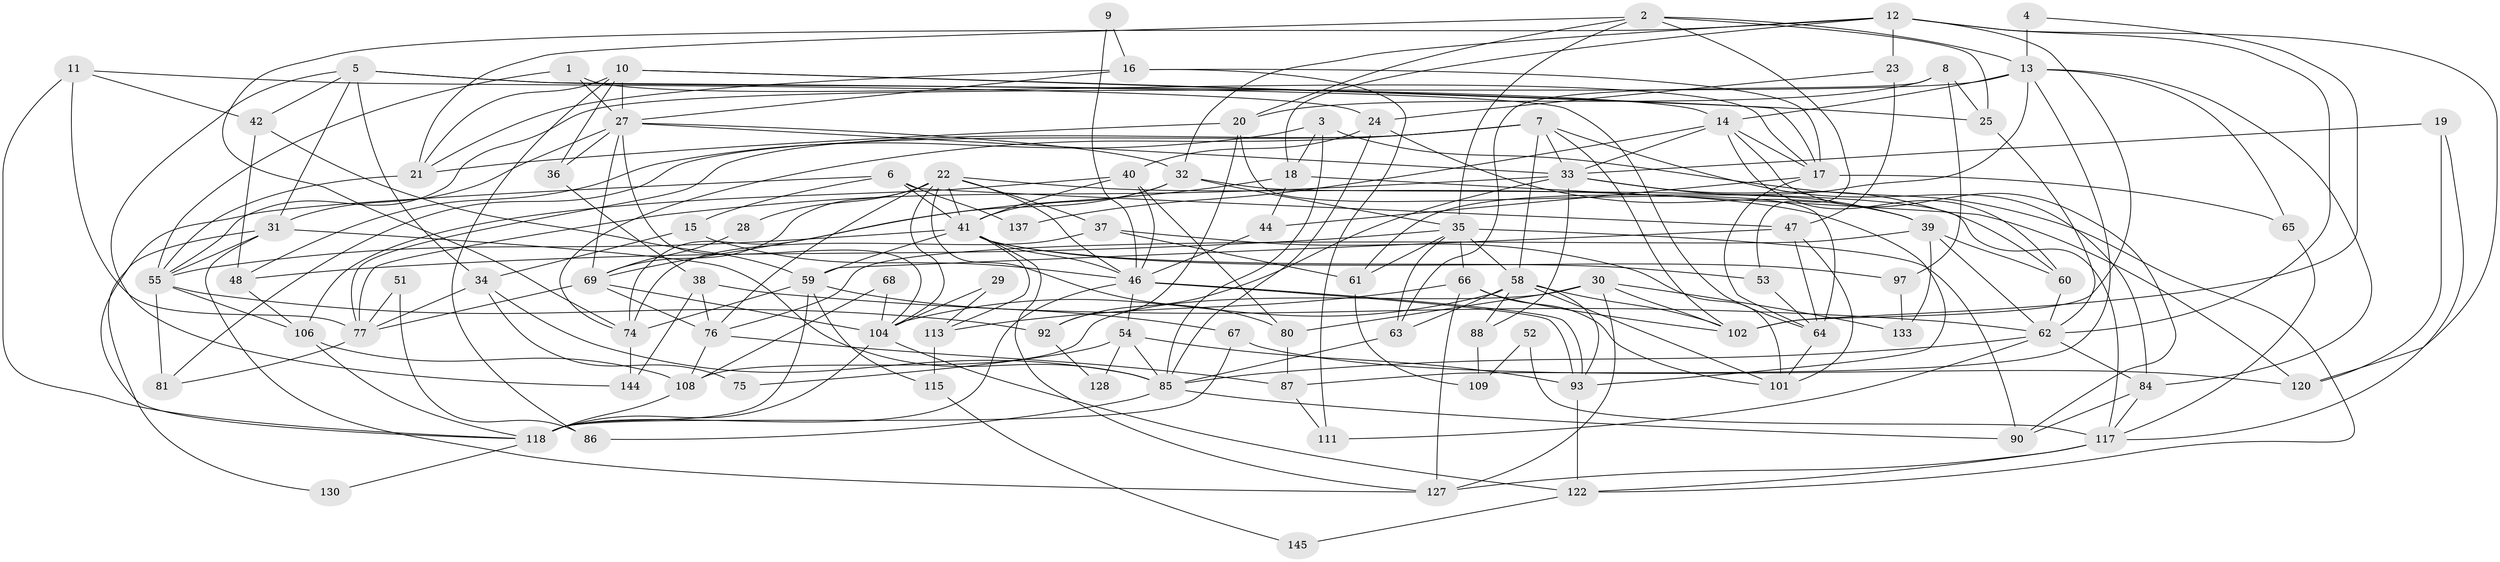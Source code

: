 // Generated by graph-tools (version 1.1) at 2025/23/03/03/25 07:23:57]
// undirected, 97 vertices, 236 edges
graph export_dot {
graph [start="1"]
  node [color=gray90,style=filled];
  1;
  2 [super="+96"];
  3 [super="+140"];
  4;
  5 [super="+138"];
  6 [super="+98"];
  7 [super="+114"];
  8;
  9;
  10 [super="+79"];
  11;
  12 [super="+72"];
  13 [super="+26"];
  14 [super="+142"];
  15;
  16 [super="+139"];
  17 [super="+134"];
  18 [super="+99"];
  19;
  20 [super="+82"];
  21 [super="+110"];
  22 [super="+50"];
  23;
  24 [super="+143"];
  25 [super="+119"];
  27 [super="+78"];
  28;
  29;
  30;
  31 [super="+57"];
  32 [super="+70"];
  33 [super="+43"];
  34 [super="+123"];
  35 [super="+45"];
  36;
  37;
  38;
  39 [super="+56"];
  40;
  41 [super="+126"];
  42 [super="+83"];
  44;
  46 [super="+105"];
  47 [super="+49"];
  48 [super="+107"];
  51;
  52;
  53;
  54 [super="+124"];
  55 [super="+73"];
  58 [super="+103"];
  59 [super="+132"];
  60;
  61 [super="+71"];
  62 [super="+136"];
  63 [super="+131"];
  64;
  65;
  66 [super="+125"];
  67;
  68;
  69 [super="+121"];
  74 [super="+95"];
  75;
  76 [super="+94"];
  77 [super="+135"];
  80;
  81;
  84 [super="+91"];
  85 [super="+89"];
  86;
  87;
  88;
  90;
  92 [super="+100"];
  93 [super="+116"];
  97;
  101;
  102 [super="+141"];
  104 [super="+112"];
  106;
  108;
  109;
  111;
  113;
  115;
  117 [super="+147"];
  118 [super="+129"];
  120;
  122;
  127 [super="+146"];
  128;
  130;
  133;
  137;
  144;
  145;
  1 -- 55;
  1 -- 17;
  1 -- 27;
  2 -- 35;
  2 -- 20;
  2 -- 53;
  2 -- 21;
  2 -- 25;
  2 -- 13;
  3 -- 18;
  3 -- 48;
  3 -- 122;
  3 -- 85;
  4 -- 13 [weight=2];
  4 -- 102;
  5 -- 64;
  5 -- 144;
  5 -- 34;
  5 -- 42;
  5 -- 14;
  5 -- 31;
  6 -- 118;
  6 -- 15;
  6 -- 47;
  6 -- 137;
  6 -- 41;
  7 -- 77;
  7 -- 74;
  7 -- 81;
  7 -- 33;
  7 -- 58;
  7 -- 84;
  7 -- 102;
  8 -- 63;
  8 -- 97;
  8 -- 20;
  8 -- 25;
  9 -- 16;
  9 -- 46;
  10 -- 36;
  10 -- 17;
  10 -- 86;
  10 -- 27;
  10 -- 21;
  10 -- 25;
  11 -- 42;
  11 -- 77;
  11 -- 118;
  11 -- 24;
  12 -- 120;
  12 -- 32;
  12 -- 18;
  12 -- 23;
  12 -- 74;
  12 -- 62;
  12 -- 102;
  13 -- 14 [weight=2];
  13 -- 55;
  13 -- 87;
  13 -- 84;
  13 -- 65;
  13 -- 61;
  14 -- 33;
  14 -- 17;
  14 -- 137;
  14 -- 90;
  14 -- 60;
  15 -- 46;
  15 -- 34;
  16 -- 111;
  16 -- 21;
  16 -- 17 [weight=2];
  16 -- 27 [weight=2];
  17 -- 64;
  17 -- 65;
  17 -- 44;
  18 -- 120 [weight=2];
  18 -- 69;
  18 -- 44;
  19 -- 33;
  19 -- 120;
  19 -- 117;
  20 -- 21 [weight=2];
  20 -- 64;
  20 -- 92;
  21 -- 55;
  22 -- 28;
  22 -- 69;
  22 -- 41;
  22 -- 80;
  22 -- 37;
  22 -- 76;
  22 -- 93;
  22 -- 46;
  22 -- 104;
  23 -- 47;
  23 -- 24;
  24 -- 85;
  24 -- 39;
  24 -- 40;
  25 -- 62;
  27 -- 69;
  27 -- 32;
  27 -- 36;
  27 -- 33;
  27 -- 104;
  27 -- 31;
  28 -- 69;
  29 -- 113;
  29 -- 104;
  30 -- 108;
  30 -- 102;
  30 -- 80;
  30 -- 127;
  30 -- 133;
  31 -- 55;
  31 -- 130;
  31 -- 127;
  31 -- 85;
  32 -- 41;
  32 -- 74;
  32 -- 117;
  32 -- 35;
  33 -- 39;
  33 -- 92;
  33 -- 88;
  33 -- 60;
  33 -- 77;
  34 -- 77;
  34 -- 75;
  34 -- 85;
  35 -- 48;
  35 -- 90;
  35 -- 61;
  35 -- 63;
  35 -- 58;
  35 -- 66;
  36 -- 38;
  37 -- 74;
  37 -- 101;
  37 -- 61;
  38 -- 144;
  38 -- 76;
  38 -- 62;
  39 -- 133;
  39 -- 60;
  39 -- 76;
  39 -- 62;
  40 -- 80;
  40 -- 46;
  40 -- 106;
  40 -- 41;
  41 -- 53;
  41 -- 97;
  41 -- 127;
  41 -- 113;
  41 -- 55;
  41 -- 59;
  41 -- 46;
  42 -- 59;
  42 -- 48;
  44 -- 46;
  46 -- 93;
  46 -- 93;
  46 -- 118;
  46 -- 54;
  47 -- 101;
  47 -- 64;
  47 -- 59;
  48 -- 106;
  51 -- 86;
  51 -- 77;
  52 -- 109;
  52 -- 117;
  53 -- 64;
  54 -- 85;
  54 -- 75;
  54 -- 128;
  54 -- 93;
  55 -- 81;
  55 -- 106;
  55 -- 92;
  58 -- 88;
  58 -- 93;
  58 -- 101;
  58 -- 63;
  58 -- 104;
  58 -- 102;
  59 -- 67;
  59 -- 115;
  59 -- 74;
  59 -- 118;
  60 -- 62;
  61 -- 109;
  62 -- 111;
  62 -- 84;
  62 -- 85;
  63 -- 85;
  64 -- 101;
  65 -- 117;
  66 -- 127;
  66 -- 102;
  66 -- 113;
  66 -- 101;
  67 -- 120;
  67 -- 118;
  68 -- 108;
  68 -- 104;
  69 -- 104;
  69 -- 76;
  69 -- 77;
  74 -- 144;
  76 -- 108;
  76 -- 87;
  77 -- 81;
  80 -- 87;
  84 -- 90;
  84 -- 117;
  85 -- 86;
  85 -- 90;
  87 -- 111;
  88 -- 109;
  92 -- 128;
  93 -- 122;
  97 -- 133;
  104 -- 122;
  104 -- 118;
  106 -- 108;
  106 -- 118;
  108 -- 118;
  113 -- 115;
  115 -- 145;
  117 -- 122;
  117 -- 127;
  118 -- 130;
  122 -- 145;
}
